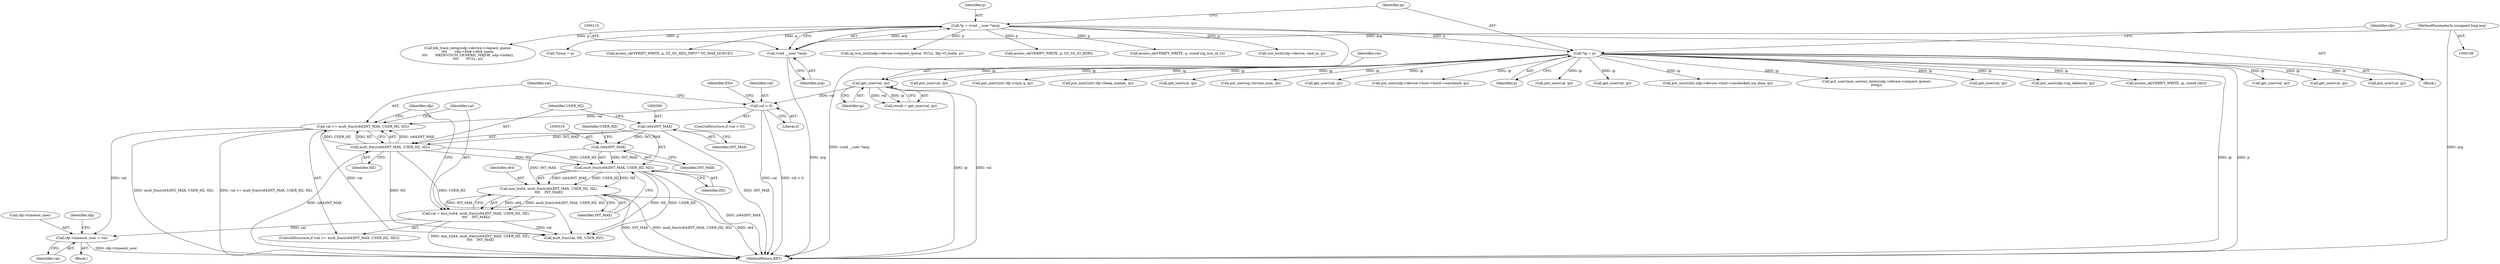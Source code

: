 digraph "0_linux_3e0097499839e0fe3af380410eababe5a47c4cf9_0@pointer" {
"1000321" [label="(Call,sfp->timeout_user = val)"];
"1000302" [label="(Call,val >= mult_frac((s64)INT_MAX, USER_HZ, HZ))"];
"1000295" [label="(Call,val < 0)"];
"1000287" [label="(Call,get_user(val, ip))"];
"1000118" [label="(Call,*ip = p)"];
"1000112" [label="(Call,*p = (void __user *)arg)"];
"1000114" [label="(Call,(void __user *)arg)"];
"1000109" [label="(MethodParameterIn,unsigned long arg)"];
"1000304" [label="(Call,mult_frac((s64)INT_MAX, USER_HZ, HZ))"];
"1000305" [label="(Call,(s64)INT_MAX)"];
"1000310" [label="(Call,val = min_t(s64, mult_frac((s64)INT_MAX, USER_HZ, HZ),\n\t\t\t\t    INT_MAX))"];
"1000312" [label="(Call,min_t(s64, mult_frac((s64)INT_MAX, USER_HZ, HZ),\n\t\t\t\t    INT_MAX))"];
"1000314" [label="(Call,mult_frac((s64)INT_MAX, USER_HZ, HZ))"];
"1000315" [label="(Call,(s64)INT_MAX)"];
"1000116" [label="(Identifier,arg)"];
"1000294" [label="(ControlStructure,if (val < 0))"];
"1000330" [label="(Call,mult_frac(val, HZ, USER_HZ))"];
"1000288" [label="(Identifier,val)"];
"1000734" [label="(Call,get_user(val, ip))"];
"1000971" [label="(Call,blk_trace_setup(sdp->device->request_queue,\n\t\t\t\t       sdp->disk->disk_name,\n\t\t\t\t       MKDEV(SCSI_GENERIC_MAJOR, sdp->index),\n\t\t\t\t       NULL, p))"];
"1000906" [label="(Call,*siocp = p)"];
"1000610" [label="(Call,get_user(val, ip))"];
"1000289" [label="(Identifier,ip)"];
"1000114" [label="(Call,(void __user *)arg)"];
"1000801" [label="(Call,put_user(val, ip))"];
"1000321" [label="(Call,sfp->timeout_user = val)"];
"1000285" [label="(Call,result = get_user(val, ip))"];
"1000597" [label="(Call,put_user(val, ip))"];
"1000313" [label="(Identifier,s64)"];
"1000118" [label="(Call,*ip = p)"];
"1000724" [label="(Call,put_user((int) sfp->cmd_q, ip))"];
"1000750" [label="(Call,put_user((int) sfp->keep_orphan, ip))"];
"1000309" [label="(Identifier,HZ)"];
"1000295" [label="(Call,val < 0)"];
"1000492" [label="(Call,get_user(val, ip))"];
"1000296" [label="(Identifier,val)"];
"1000788" [label="(Call,put_user(sg_version_num, ip))"];
"1000760" [label="(Call,get_user(val, ip))"];
"1000877" [label="(Call,put_user(sdp->device->host->hostt->emulated, ip))"];
"1000807" [label="(Call,access_ok(VERIFY_WRITE, p, SZ_SG_REQ_INFO * SG_MAX_QUEUE))"];
"1000929" [label="(Call,sg_scsi_ioctl(sdp->device->request_queue, NULL, filp->f_mode, p))"];
"1000314" [label="(Call,mult_frac((s64)INT_MAX, USER_HZ, HZ))"];
"1000119" [label="(Identifier,ip)"];
"1000120" [label="(Identifier,p)"];
"1000110" [label="(Block,)"];
"1000699" [label="(Call,put_user(val, ip))"];
"1001060" [label="(MethodReturn,RET)"];
"1000943" [label="(Call,get_user(val, ip))"];
"1000315" [label="(Call,(s64)INT_MAX)"];
"1000320" [label="(Identifier,INT_MAX)"];
"1000311" [label="(Identifier,val)"];
"1000328" [label="(Identifier,sfp)"];
"1000302" [label="(Call,val >= mult_frac((s64)INT_MAX, USER_HZ, HZ))"];
"1000189" [label="(Call,access_ok(VERIFY_WRITE, p, SZ_SG_IO_HDR))"];
"1000318" [label="(Identifier,USER_HZ)"];
"1000301" [label="(ControlStructure,if (val >= mult_frac((s64)INT_MAX, USER_HZ, HZ)))"];
"1000112" [label="(Call,*p = (void __user *)arg)"];
"1000323" [label="(Identifier,sfp)"];
"1000312" [label="(Call,min_t(s64, mult_frac((s64)INT_MAX, USER_HZ, HZ),\n\t\t\t\t    INT_MAX))"];
"1000346" [label="(Call,put_user((int) sdp->device->host->unchecked_isa_dma, ip))"];
"1000319" [label="(Identifier,HZ)"];
"1000961" [label="(Call,put_user(max_sectors_bytes(sdp->device->request_queue),\n\t\t\t\tip))"];
"1000297" [label="(Literal,0)"];
"1000113" [label="(Identifier,p)"];
"1000300" [label="(Identifier,EIO)"];
"1000303" [label="(Identifier,val)"];
"1000287" [label="(Call,get_user(val, ip))"];
"1000132" [label="(Identifier,sfp)"];
"1000304" [label="(Call,mult_frac((s64)INT_MAX, USER_HZ, HZ))"];
"1000705" [label="(Call,get_user(val, ip))"];
"1000325" [label="(Identifier,val)"];
"1000109" [label="(MethodParameterIn,unsigned long arg)"];
"1000360" [label="(Call,access_ok(VERIFY_WRITE, p, sizeof (sg_scsi_id_t)))"];
"1001054" [label="(Call,scsi_ioctl(sdp->device, cmd_in, p))"];
"1000305" [label="(Call,(s64)INT_MAX)"];
"1000308" [label="(Identifier,USER_HZ)"];
"1000317" [label="(Identifier,INT_MAX)"];
"1000307" [label="(Identifier,INT_MAX)"];
"1000322" [label="(Call,sfp->timeout_user)"];
"1000602" [label="(Call,put_user(sdp->sg_tablesize, ip))"];
"1000167" [label="(Block,)"];
"1000512" [label="(Call,access_ok(VERIFY_WRITE, ip, sizeof (int)))"];
"1000310" [label="(Call,val = min_t(s64, mult_frac((s64)INT_MAX, USER_HZ, HZ),\n\t\t\t\t    INT_MAX))"];
"1000321" -> "1000167"  [label="AST: "];
"1000321" -> "1000325"  [label="CFG: "];
"1000322" -> "1000321"  [label="AST: "];
"1000325" -> "1000321"  [label="AST: "];
"1000328" -> "1000321"  [label="CFG: "];
"1000321" -> "1001060"  [label="DDG: sfp->timeout_user"];
"1000302" -> "1000321"  [label="DDG: val"];
"1000310" -> "1000321"  [label="DDG: val"];
"1000302" -> "1000301"  [label="AST: "];
"1000302" -> "1000304"  [label="CFG: "];
"1000303" -> "1000302"  [label="AST: "];
"1000304" -> "1000302"  [label="AST: "];
"1000311" -> "1000302"  [label="CFG: "];
"1000323" -> "1000302"  [label="CFG: "];
"1000302" -> "1001060"  [label="DDG: mult_frac((s64)INT_MAX, USER_HZ, HZ)"];
"1000302" -> "1001060"  [label="DDG: val >= mult_frac((s64)INT_MAX, USER_HZ, HZ)"];
"1000295" -> "1000302"  [label="DDG: val"];
"1000304" -> "1000302"  [label="DDG: (s64)INT_MAX"];
"1000304" -> "1000302"  [label="DDG: USER_HZ"];
"1000304" -> "1000302"  [label="DDG: HZ"];
"1000302" -> "1000330"  [label="DDG: val"];
"1000295" -> "1000294"  [label="AST: "];
"1000295" -> "1000297"  [label="CFG: "];
"1000296" -> "1000295"  [label="AST: "];
"1000297" -> "1000295"  [label="AST: "];
"1000300" -> "1000295"  [label="CFG: "];
"1000303" -> "1000295"  [label="CFG: "];
"1000295" -> "1001060"  [label="DDG: val"];
"1000295" -> "1001060"  [label="DDG: val < 0"];
"1000287" -> "1000295"  [label="DDG: val"];
"1000287" -> "1000285"  [label="AST: "];
"1000287" -> "1000289"  [label="CFG: "];
"1000288" -> "1000287"  [label="AST: "];
"1000289" -> "1000287"  [label="AST: "];
"1000285" -> "1000287"  [label="CFG: "];
"1000287" -> "1001060"  [label="DDG: ip"];
"1000287" -> "1001060"  [label="DDG: val"];
"1000287" -> "1000285"  [label="DDG: val"];
"1000287" -> "1000285"  [label="DDG: ip"];
"1000118" -> "1000287"  [label="DDG: ip"];
"1000118" -> "1000110"  [label="AST: "];
"1000118" -> "1000120"  [label="CFG: "];
"1000119" -> "1000118"  [label="AST: "];
"1000120" -> "1000118"  [label="AST: "];
"1000132" -> "1000118"  [label="CFG: "];
"1000118" -> "1001060"  [label="DDG: p"];
"1000118" -> "1001060"  [label="DDG: ip"];
"1000112" -> "1000118"  [label="DDG: p"];
"1000118" -> "1000346"  [label="DDG: ip"];
"1000118" -> "1000492"  [label="DDG: ip"];
"1000118" -> "1000512"  [label="DDG: ip"];
"1000118" -> "1000597"  [label="DDG: ip"];
"1000118" -> "1000602"  [label="DDG: ip"];
"1000118" -> "1000610"  [label="DDG: ip"];
"1000118" -> "1000699"  [label="DDG: ip"];
"1000118" -> "1000705"  [label="DDG: ip"];
"1000118" -> "1000724"  [label="DDG: ip"];
"1000118" -> "1000734"  [label="DDG: ip"];
"1000118" -> "1000750"  [label="DDG: ip"];
"1000118" -> "1000760"  [label="DDG: ip"];
"1000118" -> "1000788"  [label="DDG: ip"];
"1000118" -> "1000801"  [label="DDG: ip"];
"1000118" -> "1000877"  [label="DDG: ip"];
"1000118" -> "1000943"  [label="DDG: ip"];
"1000118" -> "1000961"  [label="DDG: ip"];
"1000112" -> "1000110"  [label="AST: "];
"1000112" -> "1000114"  [label="CFG: "];
"1000113" -> "1000112"  [label="AST: "];
"1000114" -> "1000112"  [label="AST: "];
"1000119" -> "1000112"  [label="CFG: "];
"1000112" -> "1001060"  [label="DDG: (void __user *)arg"];
"1000114" -> "1000112"  [label="DDG: arg"];
"1000112" -> "1000189"  [label="DDG: p"];
"1000112" -> "1000360"  [label="DDG: p"];
"1000112" -> "1000807"  [label="DDG: p"];
"1000112" -> "1000906"  [label="DDG: p"];
"1000112" -> "1000929"  [label="DDG: p"];
"1000112" -> "1000971"  [label="DDG: p"];
"1000112" -> "1001054"  [label="DDG: p"];
"1000114" -> "1000116"  [label="CFG: "];
"1000115" -> "1000114"  [label="AST: "];
"1000116" -> "1000114"  [label="AST: "];
"1000114" -> "1001060"  [label="DDG: arg"];
"1000109" -> "1000114"  [label="DDG: arg"];
"1000109" -> "1000106"  [label="AST: "];
"1000109" -> "1001060"  [label="DDG: arg"];
"1000304" -> "1000309"  [label="CFG: "];
"1000305" -> "1000304"  [label="AST: "];
"1000308" -> "1000304"  [label="AST: "];
"1000309" -> "1000304"  [label="AST: "];
"1000304" -> "1001060"  [label="DDG: (s64)INT_MAX"];
"1000305" -> "1000304"  [label="DDG: INT_MAX"];
"1000304" -> "1000314"  [label="DDG: USER_HZ"];
"1000304" -> "1000314"  [label="DDG: HZ"];
"1000304" -> "1000330"  [label="DDG: HZ"];
"1000304" -> "1000330"  [label="DDG: USER_HZ"];
"1000305" -> "1000307"  [label="CFG: "];
"1000306" -> "1000305"  [label="AST: "];
"1000307" -> "1000305"  [label="AST: "];
"1000308" -> "1000305"  [label="CFG: "];
"1000305" -> "1001060"  [label="DDG: INT_MAX"];
"1000305" -> "1000315"  [label="DDG: INT_MAX"];
"1000310" -> "1000301"  [label="AST: "];
"1000310" -> "1000312"  [label="CFG: "];
"1000311" -> "1000310"  [label="AST: "];
"1000312" -> "1000310"  [label="AST: "];
"1000323" -> "1000310"  [label="CFG: "];
"1000310" -> "1001060"  [label="DDG: min_t(s64, mult_frac((s64)INT_MAX, USER_HZ, HZ),\n\t\t\t\t    INT_MAX)"];
"1000312" -> "1000310"  [label="DDG: s64"];
"1000312" -> "1000310"  [label="DDG: mult_frac((s64)INT_MAX, USER_HZ, HZ)"];
"1000312" -> "1000310"  [label="DDG: INT_MAX"];
"1000310" -> "1000330"  [label="DDG: val"];
"1000312" -> "1000320"  [label="CFG: "];
"1000313" -> "1000312"  [label="AST: "];
"1000314" -> "1000312"  [label="AST: "];
"1000320" -> "1000312"  [label="AST: "];
"1000312" -> "1001060"  [label="DDG: s64"];
"1000312" -> "1001060"  [label="DDG: INT_MAX"];
"1000312" -> "1001060"  [label="DDG: mult_frac((s64)INT_MAX, USER_HZ, HZ)"];
"1000314" -> "1000312"  [label="DDG: (s64)INT_MAX"];
"1000314" -> "1000312"  [label="DDG: USER_HZ"];
"1000314" -> "1000312"  [label="DDG: HZ"];
"1000315" -> "1000312"  [label="DDG: INT_MAX"];
"1000314" -> "1000319"  [label="CFG: "];
"1000315" -> "1000314"  [label="AST: "];
"1000318" -> "1000314"  [label="AST: "];
"1000319" -> "1000314"  [label="AST: "];
"1000320" -> "1000314"  [label="CFG: "];
"1000314" -> "1001060"  [label="DDG: (s64)INT_MAX"];
"1000315" -> "1000314"  [label="DDG: INT_MAX"];
"1000314" -> "1000330"  [label="DDG: HZ"];
"1000314" -> "1000330"  [label="DDG: USER_HZ"];
"1000315" -> "1000317"  [label="CFG: "];
"1000316" -> "1000315"  [label="AST: "];
"1000317" -> "1000315"  [label="AST: "];
"1000318" -> "1000315"  [label="CFG: "];
}
